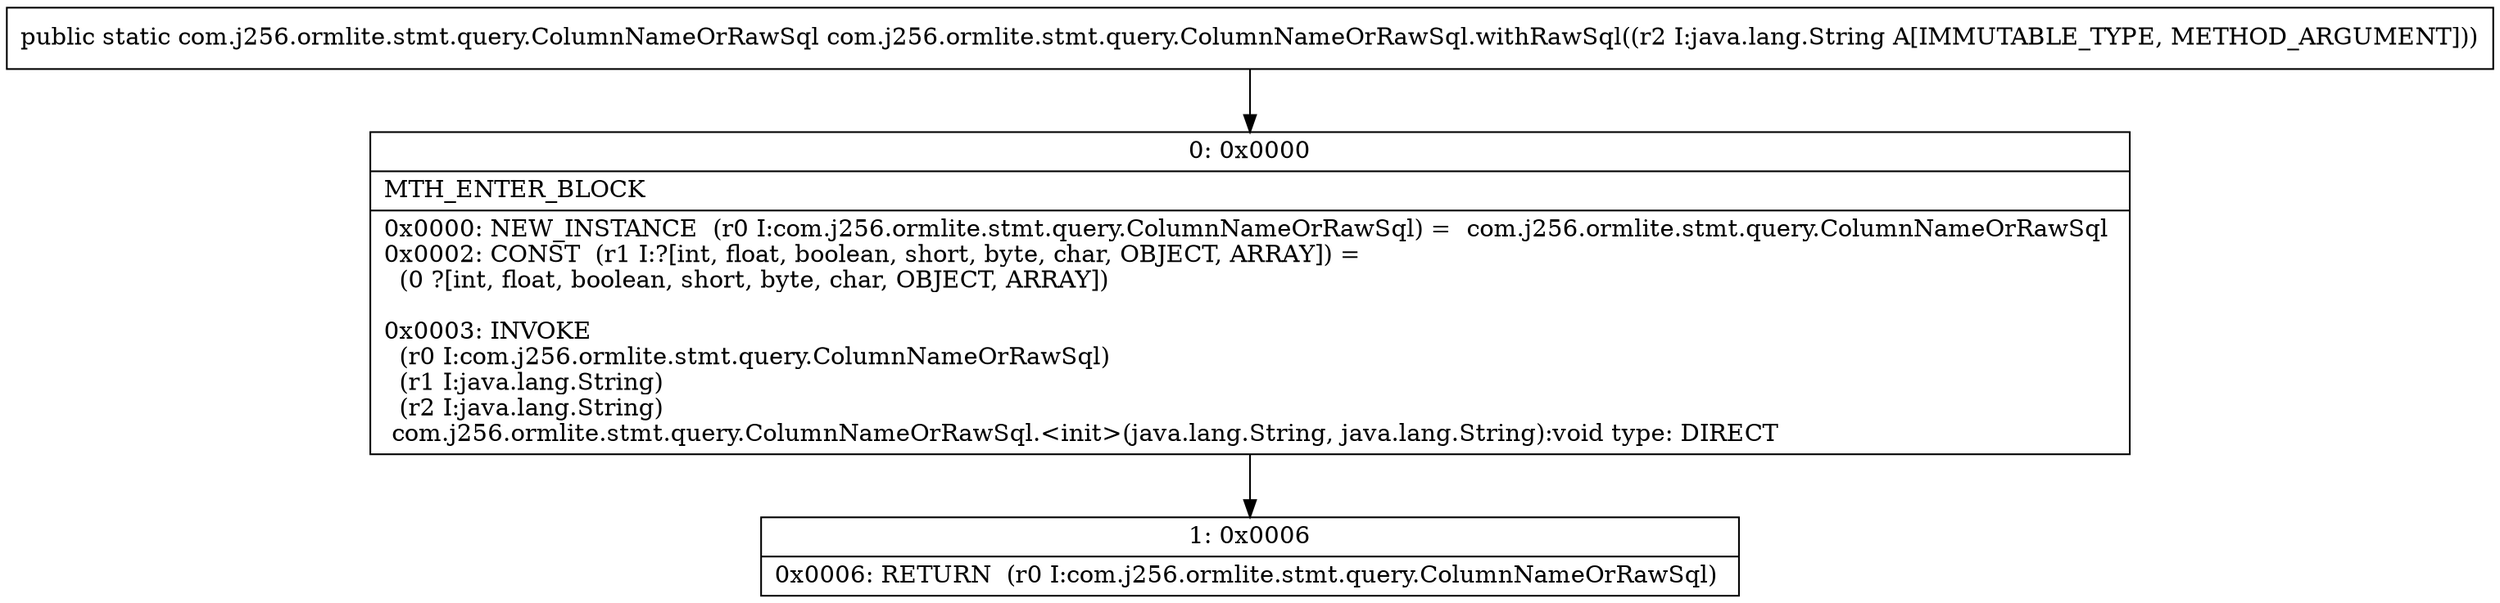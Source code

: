 digraph "CFG forcom.j256.ormlite.stmt.query.ColumnNameOrRawSql.withRawSql(Ljava\/lang\/String;)Lcom\/j256\/ormlite\/stmt\/query\/ColumnNameOrRawSql;" {
Node_0 [shape=record,label="{0\:\ 0x0000|MTH_ENTER_BLOCK\l|0x0000: NEW_INSTANCE  (r0 I:com.j256.ormlite.stmt.query.ColumnNameOrRawSql) =  com.j256.ormlite.stmt.query.ColumnNameOrRawSql \l0x0002: CONST  (r1 I:?[int, float, boolean, short, byte, char, OBJECT, ARRAY]) = \l  (0 ?[int, float, boolean, short, byte, char, OBJECT, ARRAY])\l \l0x0003: INVOKE  \l  (r0 I:com.j256.ormlite.stmt.query.ColumnNameOrRawSql)\l  (r1 I:java.lang.String)\l  (r2 I:java.lang.String)\l com.j256.ormlite.stmt.query.ColumnNameOrRawSql.\<init\>(java.lang.String, java.lang.String):void type: DIRECT \l}"];
Node_1 [shape=record,label="{1\:\ 0x0006|0x0006: RETURN  (r0 I:com.j256.ormlite.stmt.query.ColumnNameOrRawSql) \l}"];
MethodNode[shape=record,label="{public static com.j256.ormlite.stmt.query.ColumnNameOrRawSql com.j256.ormlite.stmt.query.ColumnNameOrRawSql.withRawSql((r2 I:java.lang.String A[IMMUTABLE_TYPE, METHOD_ARGUMENT])) }"];
MethodNode -> Node_0;
Node_0 -> Node_1;
}

